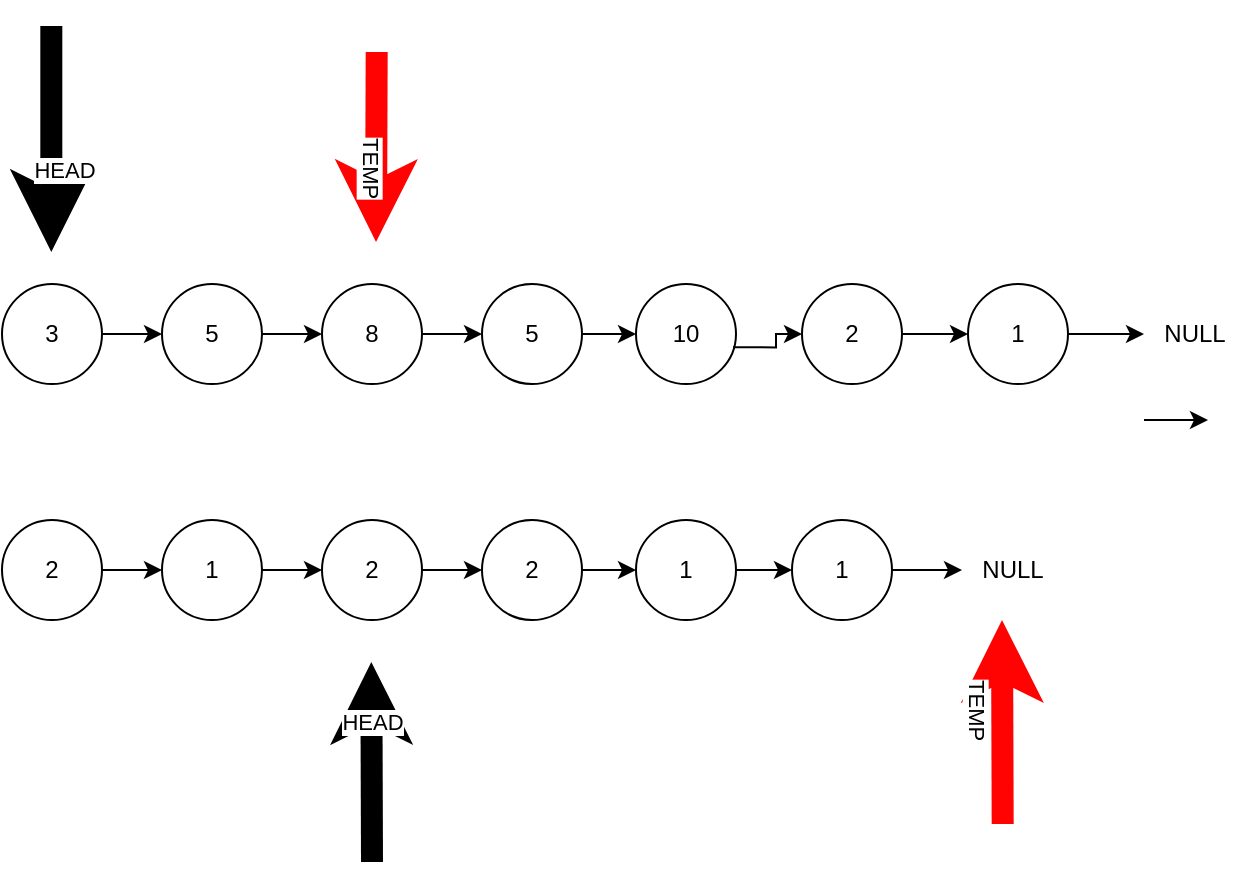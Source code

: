 <mxfile version="13.7.9" type="device"><diagram id="JPSx7Y4_Qj-tPSwu2sH8" name="Page-1"><mxGraphModel dx="823" dy="1987" grid="0" gridSize="10" guides="1" tooltips="1" connect="1" arrows="1" fold="1" page="1" pageScale="1" pageWidth="827" pageHeight="1169" math="0" shadow="0"><root><mxCell id="0"/><mxCell id="1" parent="0"/><mxCell id="sjVGZK_VOGGDVZyP9J_N-3" value="" style="edgeStyle=orthogonalEdgeStyle;rounded=0;orthogonalLoop=1;jettySize=auto;html=1;" parent="1" source="sjVGZK_VOGGDVZyP9J_N-1" target="sjVGZK_VOGGDVZyP9J_N-2" edge="1"><mxGeometry relative="1" as="geometry"/></mxCell><mxCell id="sjVGZK_VOGGDVZyP9J_N-1" value="3" style="ellipse;whiteSpace=wrap;html=1;aspect=fixed;" parent="1" vertex="1"><mxGeometry x="40" y="60" width="50" height="50" as="geometry"/></mxCell><mxCell id="sjVGZK_VOGGDVZyP9J_N-15" value="" style="edgeStyle=orthogonalEdgeStyle;rounded=0;orthogonalLoop=1;jettySize=auto;html=1;strokeWidth=1;" parent="1" source="sjVGZK_VOGGDVZyP9J_N-2" target="sjVGZK_VOGGDVZyP9J_N-4" edge="1"><mxGeometry relative="1" as="geometry"/></mxCell><mxCell id="sjVGZK_VOGGDVZyP9J_N-2" value="5" style="ellipse;whiteSpace=wrap;html=1;aspect=fixed;" parent="1" vertex="1"><mxGeometry x="120" y="60" width="50" height="50" as="geometry"/></mxCell><mxCell id="sjVGZK_VOGGDVZyP9J_N-19" value="" style="edgeStyle=orthogonalEdgeStyle;rounded=0;orthogonalLoop=1;jettySize=auto;html=1;strokeWidth=1;" parent="1" source="sjVGZK_VOGGDVZyP9J_N-4" target="sjVGZK_VOGGDVZyP9J_N-18" edge="1"><mxGeometry relative="1" as="geometry"/></mxCell><mxCell id="sjVGZK_VOGGDVZyP9J_N-4" value="8" style="ellipse;whiteSpace=wrap;html=1;aspect=fixed;" parent="1" vertex="1"><mxGeometry x="200" y="60" width="50" height="50" as="geometry"/></mxCell><mxCell id="sjVGZK_VOGGDVZyP9J_N-6" value="10" style="ellipse;whiteSpace=wrap;html=1;aspect=fixed;" parent="1" vertex="1"><mxGeometry x="357" y="60" width="50" height="50" as="geometry"/></mxCell><mxCell id="sjVGZK_VOGGDVZyP9J_N-8" value="" style="endArrow=classic;html=1;strokeWidth=11;" parent="1" edge="1"><mxGeometry width="50" height="50" relative="1" as="geometry"><mxPoint x="64.66" y="-69" as="sourcePoint"/><mxPoint x="64.66" y="44" as="targetPoint"/></mxGeometry></mxCell><mxCell id="sjVGZK_VOGGDVZyP9J_N-25" value="HEAD" style="edgeLabel;html=1;align=center;verticalAlign=middle;resizable=0;points=[];" parent="sjVGZK_VOGGDVZyP9J_N-8" vertex="1" connectable="0"><mxGeometry x="0.327" y="3" relative="1" as="geometry"><mxPoint x="3.18" y="-3.72" as="offset"/></mxGeometry></mxCell><mxCell id="sjVGZK_VOGGDVZyP9J_N-11" value="NULL" style="text;html=1;align=center;verticalAlign=middle;resizable=0;points=[];autosize=1;" parent="1" vertex="1"><mxGeometry x="611" y="75" width="50" height="20" as="geometry"/></mxCell><mxCell id="sjVGZK_VOGGDVZyP9J_N-21" style="edgeStyle=orthogonalEdgeStyle;rounded=0;orthogonalLoop=1;jettySize=auto;html=1;entryX=0;entryY=0.5;entryDx=0;entryDy=0;strokeWidth=1;" parent="1" source="sjVGZK_VOGGDVZyP9J_N-18" target="sjVGZK_VOGGDVZyP9J_N-6" edge="1"><mxGeometry relative="1" as="geometry"/></mxCell><mxCell id="sjVGZK_VOGGDVZyP9J_N-18" value="5" style="ellipse;whiteSpace=wrap;html=1;aspect=fixed;" parent="1" vertex="1"><mxGeometry x="280" y="60" width="50" height="50" as="geometry"/></mxCell><mxCell id="sjVGZK_VOGGDVZyP9J_N-23" value="" style="endArrow=classic;html=1;strokeWidth=11;strokeColor=#FF0303;" parent="1" edge="1"><mxGeometry width="50" height="50" relative="1" as="geometry"><mxPoint x="227.34" y="-56" as="sourcePoint"/><mxPoint x="227" y="39" as="targetPoint"/></mxGeometry></mxCell><mxCell id="sjVGZK_VOGGDVZyP9J_N-24" value="TEMP" style="edgeLabel;html=1;align=center;verticalAlign=middle;resizable=0;points=[];rotation=90;" parent="sjVGZK_VOGGDVZyP9J_N-23" vertex="1" connectable="0"><mxGeometry x="0.167" y="5" relative="1" as="geometry"><mxPoint x="-7.14" y="1.81" as="offset"/></mxGeometry></mxCell><mxCell id="QvCUmowXlzCv3Hoj8A3f-1" value="" style="edgeStyle=orthogonalEdgeStyle;rounded=0;orthogonalLoop=1;jettySize=auto;html=1;" edge="1" parent="1" source="QvCUmowXlzCv3Hoj8A3f-2" target="QvCUmowXlzCv3Hoj8A3f-4"><mxGeometry relative="1" as="geometry"/></mxCell><mxCell id="QvCUmowXlzCv3Hoj8A3f-2" value="2" style="ellipse;whiteSpace=wrap;html=1;aspect=fixed;" vertex="1" parent="1"><mxGeometry x="40" y="178" width="50" height="50" as="geometry"/></mxCell><mxCell id="QvCUmowXlzCv3Hoj8A3f-3" value="" style="edgeStyle=orthogonalEdgeStyle;rounded=0;orthogonalLoop=1;jettySize=auto;html=1;strokeWidth=1;" edge="1" parent="1" source="QvCUmowXlzCv3Hoj8A3f-4" target="QvCUmowXlzCv3Hoj8A3f-6"><mxGeometry relative="1" as="geometry"/></mxCell><mxCell id="QvCUmowXlzCv3Hoj8A3f-4" value="1" style="ellipse;whiteSpace=wrap;html=1;aspect=fixed;" vertex="1" parent="1"><mxGeometry x="120" y="178" width="50" height="50" as="geometry"/></mxCell><mxCell id="QvCUmowXlzCv3Hoj8A3f-5" value="" style="edgeStyle=orthogonalEdgeStyle;rounded=0;orthogonalLoop=1;jettySize=auto;html=1;strokeWidth=1;" edge="1" parent="1" source="QvCUmowXlzCv3Hoj8A3f-6" target="QvCUmowXlzCv3Hoj8A3f-13"><mxGeometry relative="1" as="geometry"/></mxCell><mxCell id="QvCUmowXlzCv3Hoj8A3f-6" value="2" style="ellipse;whiteSpace=wrap;html=1;aspect=fixed;" vertex="1" parent="1"><mxGeometry x="200" y="178" width="50" height="50" as="geometry"/></mxCell><mxCell id="QvCUmowXlzCv3Hoj8A3f-18" value="" style="edgeStyle=orthogonalEdgeStyle;rounded=0;orthogonalLoop=1;jettySize=auto;html=1;" edge="1" parent="1" source="QvCUmowXlzCv3Hoj8A3f-8" target="QvCUmowXlzCv3Hoj8A3f-17"><mxGeometry relative="1" as="geometry"/></mxCell><mxCell id="QvCUmowXlzCv3Hoj8A3f-8" value="1" style="ellipse;whiteSpace=wrap;html=1;aspect=fixed;" vertex="1" parent="1"><mxGeometry x="357" y="178" width="50" height="50" as="geometry"/></mxCell><mxCell id="QvCUmowXlzCv3Hoj8A3f-9" value="" style="endArrow=classic;html=1;strokeWidth=11;" edge="1" parent="1"><mxGeometry width="50" height="50" relative="1" as="geometry"><mxPoint x="225.0" y="349" as="sourcePoint"/><mxPoint x="224.66" y="249" as="targetPoint"/></mxGeometry></mxCell><mxCell id="QvCUmowXlzCv3Hoj8A3f-10" value="HEAD" style="edgeLabel;html=1;align=center;verticalAlign=middle;resizable=0;points=[];" vertex="1" connectable="0" parent="QvCUmowXlzCv3Hoj8A3f-9"><mxGeometry x="0.327" y="3" relative="1" as="geometry"><mxPoint x="3.18" y="-3.72" as="offset"/></mxGeometry></mxCell><mxCell id="QvCUmowXlzCv3Hoj8A3f-11" value="NULL" style="text;html=1;align=center;verticalAlign=middle;resizable=0;points=[];autosize=1;" vertex="1" parent="1"><mxGeometry x="520" y="193" width="50" height="20" as="geometry"/></mxCell><mxCell id="QvCUmowXlzCv3Hoj8A3f-12" style="edgeStyle=orthogonalEdgeStyle;rounded=0;orthogonalLoop=1;jettySize=auto;html=1;entryX=0;entryY=0.5;entryDx=0;entryDy=0;strokeWidth=1;" edge="1" parent="1" source="QvCUmowXlzCv3Hoj8A3f-13" target="QvCUmowXlzCv3Hoj8A3f-8"><mxGeometry relative="1" as="geometry"/></mxCell><mxCell id="QvCUmowXlzCv3Hoj8A3f-13" value="2" style="ellipse;whiteSpace=wrap;html=1;aspect=fixed;" vertex="1" parent="1"><mxGeometry x="280" y="178" width="50" height="50" as="geometry"/></mxCell><mxCell id="QvCUmowXlzCv3Hoj8A3f-15" value="" style="endArrow=classic;html=1;strokeWidth=11;strokeColor=#FF0303;" edge="1" parent="1"><mxGeometry width="50" height="50" relative="1" as="geometry"><mxPoint x="540.34" y="330" as="sourcePoint"/><mxPoint x="540" y="228.0" as="targetPoint"/></mxGeometry></mxCell><mxCell id="QvCUmowXlzCv3Hoj8A3f-16" value="TEMP" style="edgeLabel;html=1;align=center;verticalAlign=middle;resizable=0;points=[];rotation=90;" vertex="1" connectable="0" parent="QvCUmowXlzCv3Hoj8A3f-15"><mxGeometry x="0.167" y="5" relative="1" as="geometry"><mxPoint x="-7.14" y="1.81" as="offset"/></mxGeometry></mxCell><mxCell id="QvCUmowXlzCv3Hoj8A3f-19" value="" style="edgeStyle=orthogonalEdgeStyle;rounded=0;orthogonalLoop=1;jettySize=auto;html=1;" edge="1" parent="1" source="QvCUmowXlzCv3Hoj8A3f-17" target="QvCUmowXlzCv3Hoj8A3f-11"><mxGeometry relative="1" as="geometry"/></mxCell><mxCell id="QvCUmowXlzCv3Hoj8A3f-17" value="1" style="ellipse;whiteSpace=wrap;html=1;aspect=fixed;" vertex="1" parent="1"><mxGeometry x="435" y="178" width="50" height="50" as="geometry"/></mxCell><mxCell id="QvCUmowXlzCv3Hoj8A3f-20" value="" style="edgeStyle=orthogonalEdgeStyle;rounded=0;orthogonalLoop=1;jettySize=auto;html=1;exitX=0.97;exitY=0.633;exitDx=0;exitDy=0;exitPerimeter=0;" edge="1" parent="1" target="QvCUmowXlzCv3Hoj8A3f-22" source="sjVGZK_VOGGDVZyP9J_N-6"><mxGeometry relative="1" as="geometry"><mxPoint x="376.0" y="128.034" as="sourcePoint"/></mxGeometry></mxCell><mxCell id="QvCUmowXlzCv3Hoj8A3f-21" value="" style="edgeStyle=orthogonalEdgeStyle;rounded=0;orthogonalLoop=1;jettySize=auto;html=1;strokeWidth=1;" edge="1" parent="1" source="QvCUmowXlzCv3Hoj8A3f-22" target="QvCUmowXlzCv3Hoj8A3f-24"><mxGeometry relative="1" as="geometry"/></mxCell><mxCell id="QvCUmowXlzCv3Hoj8A3f-22" value="2" style="ellipse;whiteSpace=wrap;html=1;aspect=fixed;" vertex="1" parent="1"><mxGeometry x="440" y="60" width="50" height="50" as="geometry"/></mxCell><mxCell id="QvCUmowXlzCv3Hoj8A3f-23" value="" style="edgeStyle=orthogonalEdgeStyle;rounded=0;orthogonalLoop=1;jettySize=auto;html=1;strokeWidth=1;" edge="1" parent="1" source="QvCUmowXlzCv3Hoj8A3f-24" target="sjVGZK_VOGGDVZyP9J_N-11"><mxGeometry relative="1" as="geometry"><mxPoint x="586" y="103.0" as="targetPoint"/></mxGeometry></mxCell><mxCell id="QvCUmowXlzCv3Hoj8A3f-24" value="1" style="ellipse;whiteSpace=wrap;html=1;aspect=fixed;" vertex="1" parent="1"><mxGeometry x="523" y="60" width="50" height="50" as="geometry"/></mxCell><mxCell id="QvCUmowXlzCv3Hoj8A3f-26" style="edgeStyle=orthogonalEdgeStyle;rounded=0;orthogonalLoop=1;jettySize=auto;html=1;entryX=0;entryY=0.5;entryDx=0;entryDy=0;strokeWidth=1;" edge="1" parent="1"><mxGeometry relative="1" as="geometry"><mxPoint x="611" y="128.0" as="sourcePoint"/><mxPoint x="643.0" y="128.0" as="targetPoint"/></mxGeometry></mxCell></root></mxGraphModel></diagram></mxfile>